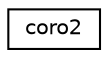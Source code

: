 digraph "Graphical Class Hierarchy"
{
  edge [fontname="Helvetica",fontsize="10",labelfontname="Helvetica",labelfontsize="10"];
  node [fontname="Helvetica",fontsize="10",shape=record];
  rankdir="LR";
  Node0 [label="coro2",height=0.2,width=0.4,color="black", fillcolor="white", style="filled",URL="$structcoro2.html"];
}
